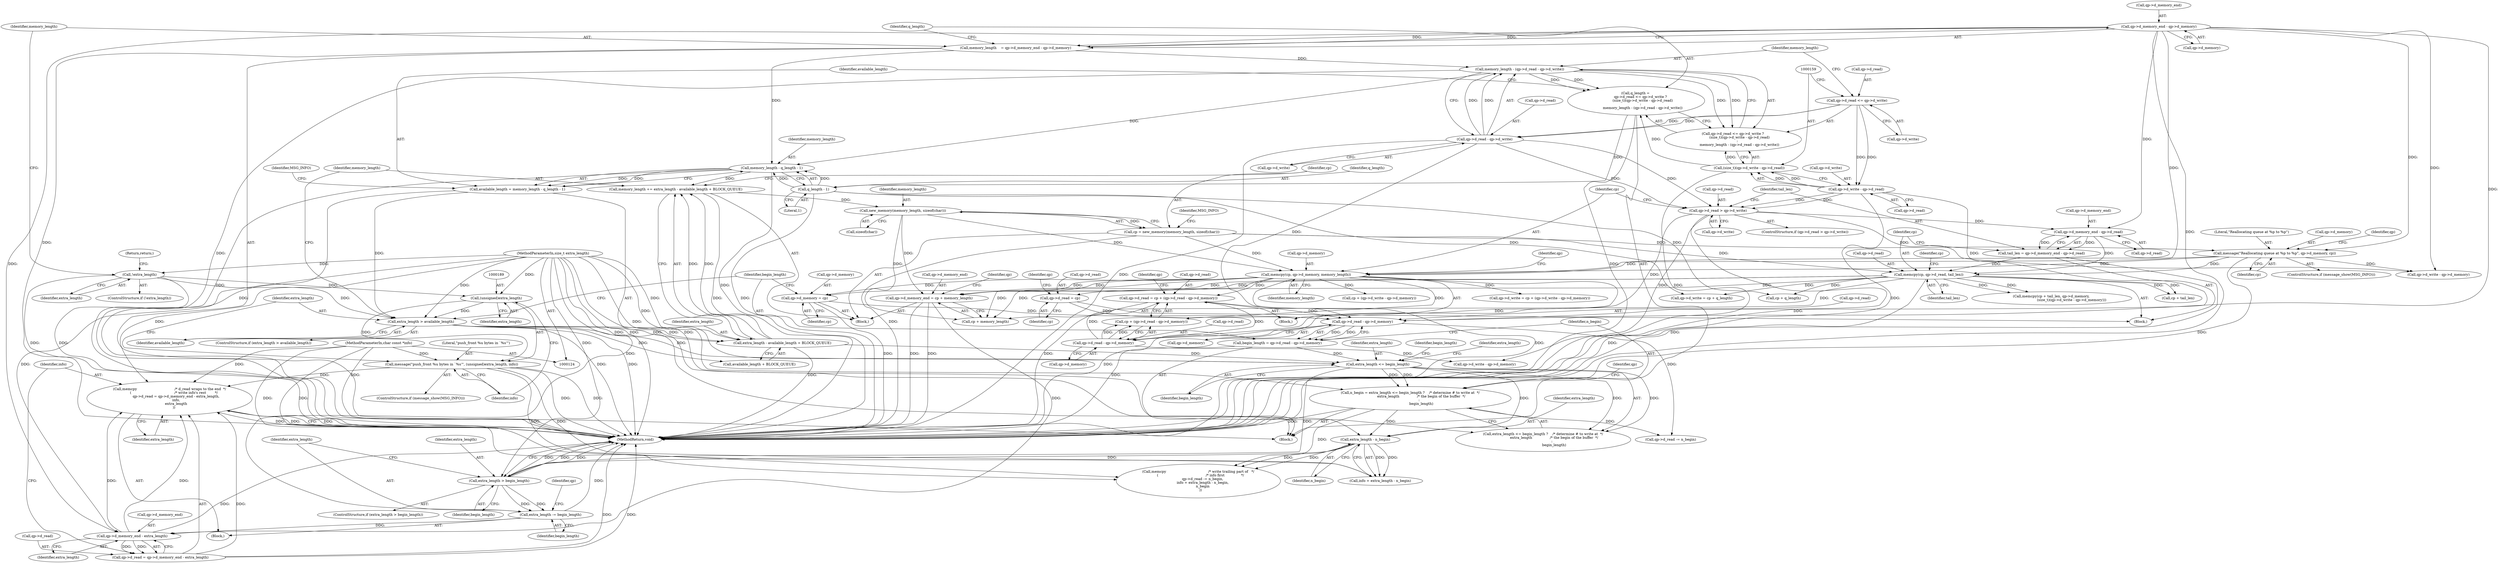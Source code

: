 digraph "0_yodl_fd85f8c94182558ff1480d06a236d6fb927979a3@API" {
"1000359" [label="(Call,memcpy                                  /* d_read wraps to the end  */\n        (                                       /* write info's rest        */\n            qp->d_read = qp->d_memory_end - extra_length,\n            info,\n            extra_length\n        ))"];
"1000360" [label="(Call,qp->d_read = qp->d_memory_end - extra_length)"];
"1000364" [label="(Call,qp->d_memory_end - extra_length)"];
"1000141" [label="(Call,qp->d_memory_end - qp->d_memory)"];
"1000310" [label="(Call,qp->d_memory_end = cp + memory_length)"];
"1000274" [label="(Call,memcpy(cp, qp->d_memory, memory_length))"];
"1000213" [label="(Call,message(\"Reallocating queue at %p to %p\", qp->d_memory, cp))"];
"1000204" [label="(Call,cp = new_memory(memory_length, sizeof(char)))"];
"1000206" [label="(Call,new_memory(memory_length, sizeof(char)))"];
"1000197" [label="(Call,memory_length += extra_length - available_length + BLOCK_QUEUE)"];
"1000199" [label="(Call,extra_length - available_length + BLOCK_QUEUE)"];
"1000193" [label="(Call,extra_length > available_length)"];
"1000188" [label="(Call,(unsigned)extra_length)"];
"1000136" [label="(Call,!extra_length)"];
"1000126" [label="(MethodParameterIn,size_t extra_length)"];
"1000176" [label="(Call,available_length = memory_length - q_length - 1)"];
"1000178" [label="(Call,memory_length - q_length - 1)"];
"1000167" [label="(Call,memory_length - (qp->d_read - qp->d_write))"];
"1000139" [label="(Call,memory_length    = qp->d_memory_end - qp->d_memory)"];
"1000169" [label="(Call,qp->d_read - qp->d_write)"];
"1000151" [label="(Call,qp->d_read <= qp->d_write)"];
"1000180" [label="(Call,q_length - 1)"];
"1000148" [label="(Call,q_length = \n        qp->d_read <= qp->d_write ?\n            (size_t)(qp->d_write - qp->d_read)\n        :\n            memory_length - (qp->d_read - qp->d_write))"];
"1000158" [label="(Call,(size_t)(qp->d_write - qp->d_read))"];
"1000160" [label="(Call,qp->d_write - qp->d_read)"];
"1000238" [label="(Call,memcpy(cp, qp->d_read, tail_len))"];
"1000231" [label="(Call,qp->d_memory_end - qp->d_read)"];
"1000220" [label="(Call,qp->d_read > qp->d_write)"];
"1000229" [label="(Call,tail_len = qp->d_memory_end - qp->d_read)"];
"1000356" [label="(Call,extra_length -= begin_length)"];
"1000352" [label="(Call,extra_length > begin_length)"];
"1000347" [label="(Call,extra_length - n_begin)"];
"1000334" [label="(Call,extra_length <= begin_length)"];
"1000322" [label="(Call,begin_length = qp->d_read - qp->d_memory)"];
"1000324" [label="(Call,qp->d_read - qp->d_memory)"];
"1000267" [label="(Call,qp->d_read = cp)"];
"1000280" [label="(Call,qp->d_read = cp + (qp->d_read - qp->d_memory))"];
"1000286" [label="(Call,qp->d_read - qp->d_memory)"];
"1000317" [label="(Call,qp->d_memory = cp)"];
"1000331" [label="(Call,n_begin = extra_length <= begin_length ?    /* determine # to write at  */\n                    extra_length                /* the begin of the buffer  */\n                :\n                    begin_length)"];
"1000127" [label="(MethodParameterIn,char const *info)"];
"1000186" [label="(Call,message(\"push_front %u bytes in `%s'\", (unsigned)extra_length, info))"];
"1000192" [label="(ControlStructure,if (extra_length > available_length))"];
"1000183" [label="(ControlStructure,if (message_show(MSG_INFO)))"];
"1000317" [label="(Call,qp->d_memory = cp)"];
"1000187" [label="(Literal,\"push_front %u bytes in `%s'\")"];
"1000339" [label="(Call,memcpy                                      /* write trailing part of   */\n    (                                           /* info first               */\n        qp->d_read -= n_begin,\n        info + extra_length - n_begin,\n        n_begin\n    ))"];
"1000194" [label="(Identifier,extra_length)"];
"1000126" [label="(MethodParameterIn,size_t extra_length)"];
"1000369" [label="(Identifier,info)"];
"1000347" [label="(Call,extra_length - n_begin)"];
"1000322" [label="(Call,begin_length = qp->d_read - qp->d_memory)"];
"1000246" [label="(Identifier,cp)"];
"1000178" [label="(Call,memory_length - q_length - 1)"];
"1000290" [label="(Call,qp->d_memory)"];
"1000361" [label="(Call,qp->d_read)"];
"1000353" [label="(Identifier,extra_length)"];
"1000286" [label="(Call,qp->d_read - qp->d_memory)"];
"1000151" [label="(Call,qp->d_read <= qp->d_write)"];
"1000213" [label="(Call,message(\"Reallocating queue at %p to %p\", qp->d_memory, cp))"];
"1000287" [label="(Call,qp->d_read)"];
"1000282" [label="(Identifier,qp)"];
"1000208" [label="(Call,sizeof(char))"];
"1000168" [label="(Identifier,memory_length)"];
"1000239" [label="(Identifier,cp)"];
"1000371" [label="(MethodReturn,void)"];
"1000224" [label="(Call,qp->d_write)"];
"1000161" [label="(Call,qp->d_write)"];
"1000186" [label="(Call,message(\"push_front %u bytes in `%s'\", (unsigned)extra_length, info))"];
"1000352" [label="(Call,extra_length > begin_length)"];
"1000176" [label="(Call,available_length = memory_length - q_length - 1)"];
"1000359" [label="(Call,memcpy                                  /* d_read wraps to the end  */\n        (                                       /* write info's rest        */\n            qp->d_read = qp->d_memory_end - extra_length,\n            info,\n            extra_length\n        ))"];
"1000139" [label="(Call,memory_length    = qp->d_memory_end - qp->d_memory)"];
"1000148" [label="(Call,q_length = \n        qp->d_read <= qp->d_write ?\n            (size_t)(qp->d_write - qp->d_read)\n        :\n            memory_length - (qp->d_read - qp->d_write))"];
"1000368" [label="(Identifier,extra_length)"];
"1000267" [label="(Call,qp->d_read = cp)"];
"1000145" [label="(Call,qp->d_memory)"];
"1000220" [label="(Call,qp->d_read > qp->d_write)"];
"1000127" [label="(MethodParameterIn,char const *info)"];
"1000196" [label="(Block,)"];
"1000128" [label="(Block,)"];
"1000274" [label="(Call,memcpy(cp, qp->d_memory, memory_length))"];
"1000271" [label="(Identifier,cp)"];
"1000336" [label="(Identifier,begin_length)"];
"1000243" [label="(Identifier,tail_len)"];
"1000360" [label="(Call,qp->d_read = qp->d_memory_end - extra_length)"];
"1000158" [label="(Call,(size_t)(qp->d_write - qp->d_read))"];
"1000295" [label="(Identifier,qp)"];
"1000199" [label="(Call,extra_length - available_length + BLOCK_QUEUE)"];
"1000264" [label="(Call,cp + q_length)"];
"1000280" [label="(Call,qp->d_read = cp + (qp->d_read - qp->d_memory))"];
"1000212" [label="(Identifier,MSG_INFO)"];
"1000190" [label="(Identifier,extra_length)"];
"1000200" [label="(Identifier,extra_length)"];
"1000281" [label="(Call,qp->d_read)"];
"1000197" [label="(Call,memory_length += extra_length - available_length + BLOCK_QUEUE)"];
"1000279" [label="(Identifier,memory_length)"];
"1000240" [label="(Call,qp->d_read)"];
"1000235" [label="(Call,qp->d_read)"];
"1000231" [label="(Call,qp->d_memory_end - qp->d_read)"];
"1000140" [label="(Identifier,memory_length)"];
"1000137" [label="(Identifier,extra_length)"];
"1000230" [label="(Identifier,tail_len)"];
"1000206" [label="(Call,new_memory(memory_length, sizeof(char)))"];
"1000351" [label="(ControlStructure,if (extra_length > begin_length))"];
"1000229" [label="(Call,tail_len = qp->d_memory_end - qp->d_read)"];
"1000276" [label="(Call,qp->d_memory)"];
"1000323" [label="(Identifier,begin_length)"];
"1000273" [label="(Block,)"];
"1000275" [label="(Identifier,cp)"];
"1000215" [label="(Call,qp->d_memory)"];
"1000218" [label="(Identifier,cp)"];
"1000210" [label="(ControlStructure,if (message_show(MSG_INFO)))"];
"1000221" [label="(Call,qp->d_read)"];
"1000169" [label="(Call,qp->d_read - qp->d_write)"];
"1000185" [label="(Identifier,MSG_INFO)"];
"1000338" [label="(Identifier,begin_length)"];
"1000160" [label="(Call,qp->d_write - qp->d_read)"];
"1000205" [label="(Identifier,cp)"];
"1000193" [label="(Call,extra_length > available_length)"];
"1000319" [label="(Identifier,qp)"];
"1000332" [label="(Identifier,n_begin)"];
"1000177" [label="(Identifier,available_length)"];
"1000182" [label="(Literal,1)"];
"1000219" [label="(ControlStructure,if (qp->d_read > qp->d_write))"];
"1000222" [label="(Identifier,qp)"];
"1000138" [label="(Return,return;)"];
"1000141" [label="(Call,qp->d_memory_end - qp->d_memory)"];
"1000149" [label="(Identifier,q_length)"];
"1000318" [label="(Call,qp->d_memory)"];
"1000155" [label="(Call,qp->d_write)"];
"1000195" [label="(Identifier,available_length)"];
"1000191" [label="(Identifier,info)"];
"1000135" [label="(ControlStructure,if (!extra_length))"];
"1000253" [label="(Call,qp->d_write - qp->d_memory)"];
"1000201" [label="(Call,available_length + BLOCK_QUEUE)"];
"1000245" [label="(Call,cp + tail_len)"];
"1000357" [label="(Identifier,extra_length)"];
"1000308" [label="(Identifier,qp)"];
"1000170" [label="(Call,qp->d_read)"];
"1000299" [label="(Call,qp->d_write - qp->d_memory)"];
"1000328" [label="(Call,qp->d_memory)"];
"1000331" [label="(Call,n_begin = extra_length <= begin_length ?    /* determine # to write at  */\n                    extra_length                /* the begin of the buffer  */\n                :\n                    begin_length)"];
"1000297" [label="(Call,cp + (qp->d_write - qp->d_memory))"];
"1000232" [label="(Call,qp->d_memory_end)"];
"1000349" [label="(Identifier,n_begin)"];
"1000198" [label="(Identifier,memory_length)"];
"1000325" [label="(Call,qp->d_read)"];
"1000311" [label="(Call,qp->d_memory_end)"];
"1000334" [label="(Call,extra_length <= begin_length)"];
"1000227" [label="(Block,)"];
"1000355" [label="(Block,)"];
"1000324" [label="(Call,qp->d_read - qp->d_memory)"];
"1000333" [label="(Call,extra_length <= begin_length ?    /* determine # to write at  */\n                    extra_length                /* the begin of the buffer  */\n                :\n                    begin_length)"];
"1000364" [label="(Call,qp->d_memory_end - extra_length)"];
"1000150" [label="(Call,qp->d_read <= qp->d_write ?\n            (size_t)(qp->d_write - qp->d_read)\n        :\n            memory_length - (qp->d_read - qp->d_write))"];
"1000354" [label="(Identifier,begin_length)"];
"1000342" [label="(Identifier,qp)"];
"1000370" [label="(Identifier,extra_length)"];
"1000142" [label="(Call,qp->d_memory_end)"];
"1000238" [label="(Call,memcpy(cp, qp->d_read, tail_len))"];
"1000179" [label="(Identifier,memory_length)"];
"1000181" [label="(Identifier,q_length)"];
"1000214" [label="(Literal,\"Reallocating queue at %p to %p\")"];
"1000348" [label="(Identifier,extra_length)"];
"1000314" [label="(Call,cp + memory_length)"];
"1000188" [label="(Call,(unsigned)extra_length)"];
"1000340" [label="(Call,qp->d_read -= n_begin)"];
"1000310" [label="(Call,qp->d_memory_end = cp + memory_length)"];
"1000284" [label="(Call,cp + (qp->d_read - qp->d_memory))"];
"1000362" [label="(Identifier,qp)"];
"1000337" [label="(Identifier,extra_length)"];
"1000152" [label="(Call,qp->d_read)"];
"1000173" [label="(Call,qp->d_write)"];
"1000244" [label="(Call,memcpy(cp + tail_len, qp->d_memory, \n                                    (size_t)(qp->d_write - qp->d_memory)))"];
"1000335" [label="(Identifier,extra_length)"];
"1000268" [label="(Call,qp->d_read)"];
"1000136" [label="(Call,!extra_length)"];
"1000358" [label="(Identifier,begin_length)"];
"1000164" [label="(Call,qp->d_read)"];
"1000260" [label="(Call,qp->d_write = cp + q_length)"];
"1000345" [label="(Call,info + extra_length - n_begin)"];
"1000180" [label="(Call,q_length - 1)"];
"1000321" [label="(Identifier,cp)"];
"1000207" [label="(Identifier,memory_length)"];
"1000204" [label="(Call,cp = new_memory(memory_length, sizeof(char)))"];
"1000365" [label="(Call,qp->d_memory_end)"];
"1000293" [label="(Call,qp->d_write = cp + (qp->d_write - qp->d_memory))"];
"1000356" [label="(Call,extra_length -= begin_length)"];
"1000167" [label="(Call,memory_length - (qp->d_read - qp->d_write))"];
"1000359" -> "1000355"  [label="AST: "];
"1000359" -> "1000370"  [label="CFG: "];
"1000360" -> "1000359"  [label="AST: "];
"1000369" -> "1000359"  [label="AST: "];
"1000370" -> "1000359"  [label="AST: "];
"1000371" -> "1000359"  [label="CFG: "];
"1000359" -> "1000371"  [label="DDG: "];
"1000359" -> "1000371"  [label="DDG: "];
"1000359" -> "1000371"  [label="DDG: "];
"1000360" -> "1000359"  [label="DDG: "];
"1000364" -> "1000359"  [label="DDG: "];
"1000364" -> "1000359"  [label="DDG: "];
"1000127" -> "1000359"  [label="DDG: "];
"1000186" -> "1000359"  [label="DDG: "];
"1000126" -> "1000359"  [label="DDG: "];
"1000360" -> "1000364"  [label="CFG: "];
"1000361" -> "1000360"  [label="AST: "];
"1000364" -> "1000360"  [label="AST: "];
"1000369" -> "1000360"  [label="CFG: "];
"1000360" -> "1000371"  [label="DDG: "];
"1000360" -> "1000371"  [label="DDG: "];
"1000364" -> "1000360"  [label="DDG: "];
"1000364" -> "1000360"  [label="DDG: "];
"1000364" -> "1000368"  [label="CFG: "];
"1000365" -> "1000364"  [label="AST: "];
"1000368" -> "1000364"  [label="AST: "];
"1000364" -> "1000371"  [label="DDG: "];
"1000141" -> "1000364"  [label="DDG: "];
"1000310" -> "1000364"  [label="DDG: "];
"1000356" -> "1000364"  [label="DDG: "];
"1000126" -> "1000364"  [label="DDG: "];
"1000141" -> "1000139"  [label="AST: "];
"1000141" -> "1000145"  [label="CFG: "];
"1000142" -> "1000141"  [label="AST: "];
"1000145" -> "1000141"  [label="AST: "];
"1000139" -> "1000141"  [label="CFG: "];
"1000141" -> "1000371"  [label="DDG: "];
"1000141" -> "1000139"  [label="DDG: "];
"1000141" -> "1000139"  [label="DDG: "];
"1000141" -> "1000213"  [label="DDG: "];
"1000141" -> "1000231"  [label="DDG: "];
"1000141" -> "1000253"  [label="DDG: "];
"1000141" -> "1000274"  [label="DDG: "];
"1000141" -> "1000324"  [label="DDG: "];
"1000310" -> "1000196"  [label="AST: "];
"1000310" -> "1000314"  [label="CFG: "];
"1000311" -> "1000310"  [label="AST: "];
"1000314" -> "1000310"  [label="AST: "];
"1000319" -> "1000310"  [label="CFG: "];
"1000310" -> "1000371"  [label="DDG: "];
"1000310" -> "1000371"  [label="DDG: "];
"1000274" -> "1000310"  [label="DDG: "];
"1000274" -> "1000310"  [label="DDG: "];
"1000238" -> "1000310"  [label="DDG: "];
"1000206" -> "1000310"  [label="DDG: "];
"1000274" -> "1000273"  [label="AST: "];
"1000274" -> "1000279"  [label="CFG: "];
"1000275" -> "1000274"  [label="AST: "];
"1000276" -> "1000274"  [label="AST: "];
"1000279" -> "1000274"  [label="AST: "];
"1000282" -> "1000274"  [label="CFG: "];
"1000274" -> "1000371"  [label="DDG: "];
"1000213" -> "1000274"  [label="DDG: "];
"1000213" -> "1000274"  [label="DDG: "];
"1000204" -> "1000274"  [label="DDG: "];
"1000206" -> "1000274"  [label="DDG: "];
"1000274" -> "1000280"  [label="DDG: "];
"1000274" -> "1000284"  [label="DDG: "];
"1000274" -> "1000286"  [label="DDG: "];
"1000274" -> "1000293"  [label="DDG: "];
"1000274" -> "1000297"  [label="DDG: "];
"1000274" -> "1000314"  [label="DDG: "];
"1000274" -> "1000314"  [label="DDG: "];
"1000274" -> "1000317"  [label="DDG: "];
"1000213" -> "1000210"  [label="AST: "];
"1000213" -> "1000218"  [label="CFG: "];
"1000214" -> "1000213"  [label="AST: "];
"1000215" -> "1000213"  [label="AST: "];
"1000218" -> "1000213"  [label="AST: "];
"1000222" -> "1000213"  [label="CFG: "];
"1000213" -> "1000371"  [label="DDG: "];
"1000204" -> "1000213"  [label="DDG: "];
"1000213" -> "1000238"  [label="DDG: "];
"1000213" -> "1000253"  [label="DDG: "];
"1000204" -> "1000196"  [label="AST: "];
"1000204" -> "1000206"  [label="CFG: "];
"1000205" -> "1000204"  [label="AST: "];
"1000206" -> "1000204"  [label="AST: "];
"1000212" -> "1000204"  [label="CFG: "];
"1000204" -> "1000371"  [label="DDG: "];
"1000206" -> "1000204"  [label="DDG: "];
"1000204" -> "1000238"  [label="DDG: "];
"1000206" -> "1000208"  [label="CFG: "];
"1000207" -> "1000206"  [label="AST: "];
"1000208" -> "1000206"  [label="AST: "];
"1000197" -> "1000206"  [label="DDG: "];
"1000206" -> "1000314"  [label="DDG: "];
"1000197" -> "1000196"  [label="AST: "];
"1000197" -> "1000199"  [label="CFG: "];
"1000198" -> "1000197"  [label="AST: "];
"1000199" -> "1000197"  [label="AST: "];
"1000205" -> "1000197"  [label="CFG: "];
"1000197" -> "1000371"  [label="DDG: "];
"1000199" -> "1000197"  [label="DDG: "];
"1000199" -> "1000197"  [label="DDG: "];
"1000178" -> "1000197"  [label="DDG: "];
"1000199" -> "1000201"  [label="CFG: "];
"1000200" -> "1000199"  [label="AST: "];
"1000201" -> "1000199"  [label="AST: "];
"1000199" -> "1000371"  [label="DDG: "];
"1000193" -> "1000199"  [label="DDG: "];
"1000193" -> "1000199"  [label="DDG: "];
"1000126" -> "1000199"  [label="DDG: "];
"1000199" -> "1000334"  [label="DDG: "];
"1000193" -> "1000192"  [label="AST: "];
"1000193" -> "1000195"  [label="CFG: "];
"1000194" -> "1000193"  [label="AST: "];
"1000195" -> "1000193"  [label="AST: "];
"1000198" -> "1000193"  [label="CFG: "];
"1000323" -> "1000193"  [label="CFG: "];
"1000193" -> "1000371"  [label="DDG: "];
"1000193" -> "1000371"  [label="DDG: "];
"1000188" -> "1000193"  [label="DDG: "];
"1000136" -> "1000193"  [label="DDG: "];
"1000126" -> "1000193"  [label="DDG: "];
"1000176" -> "1000193"  [label="DDG: "];
"1000193" -> "1000201"  [label="DDG: "];
"1000193" -> "1000334"  [label="DDG: "];
"1000188" -> "1000186"  [label="AST: "];
"1000188" -> "1000190"  [label="CFG: "];
"1000189" -> "1000188"  [label="AST: "];
"1000190" -> "1000188"  [label="AST: "];
"1000191" -> "1000188"  [label="CFG: "];
"1000188" -> "1000186"  [label="DDG: "];
"1000136" -> "1000188"  [label="DDG: "];
"1000126" -> "1000188"  [label="DDG: "];
"1000136" -> "1000135"  [label="AST: "];
"1000136" -> "1000137"  [label="CFG: "];
"1000137" -> "1000136"  [label="AST: "];
"1000138" -> "1000136"  [label="CFG: "];
"1000140" -> "1000136"  [label="CFG: "];
"1000136" -> "1000371"  [label="DDG: "];
"1000136" -> "1000371"  [label="DDG: "];
"1000126" -> "1000136"  [label="DDG: "];
"1000126" -> "1000124"  [label="AST: "];
"1000126" -> "1000371"  [label="DDG: "];
"1000126" -> "1000331"  [label="DDG: "];
"1000126" -> "1000334"  [label="DDG: "];
"1000126" -> "1000333"  [label="DDG: "];
"1000126" -> "1000347"  [label="DDG: "];
"1000126" -> "1000352"  [label="DDG: "];
"1000126" -> "1000356"  [label="DDG: "];
"1000176" -> "1000128"  [label="AST: "];
"1000176" -> "1000178"  [label="CFG: "];
"1000177" -> "1000176"  [label="AST: "];
"1000178" -> "1000176"  [label="AST: "];
"1000185" -> "1000176"  [label="CFG: "];
"1000176" -> "1000371"  [label="DDG: "];
"1000178" -> "1000176"  [label="DDG: "];
"1000178" -> "1000176"  [label="DDG: "];
"1000178" -> "1000180"  [label="CFG: "];
"1000179" -> "1000178"  [label="AST: "];
"1000180" -> "1000178"  [label="AST: "];
"1000178" -> "1000371"  [label="DDG: "];
"1000178" -> "1000371"  [label="DDG: "];
"1000167" -> "1000178"  [label="DDG: "];
"1000139" -> "1000178"  [label="DDG: "];
"1000180" -> "1000178"  [label="DDG: "];
"1000180" -> "1000178"  [label="DDG: "];
"1000167" -> "1000150"  [label="AST: "];
"1000167" -> "1000169"  [label="CFG: "];
"1000168" -> "1000167"  [label="AST: "];
"1000169" -> "1000167"  [label="AST: "];
"1000150" -> "1000167"  [label="CFG: "];
"1000167" -> "1000371"  [label="DDG: "];
"1000167" -> "1000148"  [label="DDG: "];
"1000167" -> "1000148"  [label="DDG: "];
"1000167" -> "1000150"  [label="DDG: "];
"1000167" -> "1000150"  [label="DDG: "];
"1000139" -> "1000167"  [label="DDG: "];
"1000169" -> "1000167"  [label="DDG: "];
"1000169" -> "1000167"  [label="DDG: "];
"1000139" -> "1000128"  [label="AST: "];
"1000140" -> "1000139"  [label="AST: "];
"1000149" -> "1000139"  [label="CFG: "];
"1000139" -> "1000371"  [label="DDG: "];
"1000169" -> "1000173"  [label="CFG: "];
"1000170" -> "1000169"  [label="AST: "];
"1000173" -> "1000169"  [label="AST: "];
"1000169" -> "1000371"  [label="DDG: "];
"1000151" -> "1000169"  [label="DDG: "];
"1000151" -> "1000169"  [label="DDG: "];
"1000169" -> "1000220"  [label="DDG: "];
"1000169" -> "1000220"  [label="DDG: "];
"1000169" -> "1000324"  [label="DDG: "];
"1000151" -> "1000150"  [label="AST: "];
"1000151" -> "1000155"  [label="CFG: "];
"1000152" -> "1000151"  [label="AST: "];
"1000155" -> "1000151"  [label="AST: "];
"1000159" -> "1000151"  [label="CFG: "];
"1000168" -> "1000151"  [label="CFG: "];
"1000151" -> "1000160"  [label="DDG: "];
"1000151" -> "1000160"  [label="DDG: "];
"1000180" -> "1000182"  [label="CFG: "];
"1000181" -> "1000180"  [label="AST: "];
"1000182" -> "1000180"  [label="AST: "];
"1000180" -> "1000371"  [label="DDG: "];
"1000148" -> "1000180"  [label="DDG: "];
"1000180" -> "1000260"  [label="DDG: "];
"1000180" -> "1000264"  [label="DDG: "];
"1000148" -> "1000128"  [label="AST: "];
"1000148" -> "1000150"  [label="CFG: "];
"1000149" -> "1000148"  [label="AST: "];
"1000150" -> "1000148"  [label="AST: "];
"1000177" -> "1000148"  [label="CFG: "];
"1000148" -> "1000371"  [label="DDG: "];
"1000158" -> "1000148"  [label="DDG: "];
"1000158" -> "1000150"  [label="AST: "];
"1000158" -> "1000160"  [label="CFG: "];
"1000159" -> "1000158"  [label="AST: "];
"1000160" -> "1000158"  [label="AST: "];
"1000150" -> "1000158"  [label="CFG: "];
"1000158" -> "1000371"  [label="DDG: "];
"1000158" -> "1000150"  [label="DDG: "];
"1000160" -> "1000158"  [label="DDG: "];
"1000160" -> "1000158"  [label="DDG: "];
"1000160" -> "1000164"  [label="CFG: "];
"1000161" -> "1000160"  [label="AST: "];
"1000164" -> "1000160"  [label="AST: "];
"1000160" -> "1000371"  [label="DDG: "];
"1000160" -> "1000220"  [label="DDG: "];
"1000160" -> "1000220"  [label="DDG: "];
"1000160" -> "1000324"  [label="DDG: "];
"1000238" -> "1000227"  [label="AST: "];
"1000238" -> "1000243"  [label="CFG: "];
"1000239" -> "1000238"  [label="AST: "];
"1000240" -> "1000238"  [label="AST: "];
"1000243" -> "1000238"  [label="AST: "];
"1000246" -> "1000238"  [label="CFG: "];
"1000238" -> "1000371"  [label="DDG: "];
"1000231" -> "1000238"  [label="DDG: "];
"1000229" -> "1000238"  [label="DDG: "];
"1000238" -> "1000244"  [label="DDG: "];
"1000238" -> "1000244"  [label="DDG: "];
"1000238" -> "1000245"  [label="DDG: "];
"1000238" -> "1000245"  [label="DDG: "];
"1000238" -> "1000260"  [label="DDG: "];
"1000238" -> "1000264"  [label="DDG: "];
"1000238" -> "1000267"  [label="DDG: "];
"1000238" -> "1000314"  [label="DDG: "];
"1000238" -> "1000317"  [label="DDG: "];
"1000231" -> "1000229"  [label="AST: "];
"1000231" -> "1000235"  [label="CFG: "];
"1000232" -> "1000231"  [label="AST: "];
"1000235" -> "1000231"  [label="AST: "];
"1000229" -> "1000231"  [label="CFG: "];
"1000231" -> "1000229"  [label="DDG: "];
"1000231" -> "1000229"  [label="DDG: "];
"1000220" -> "1000231"  [label="DDG: "];
"1000220" -> "1000219"  [label="AST: "];
"1000220" -> "1000224"  [label="CFG: "];
"1000221" -> "1000220"  [label="AST: "];
"1000224" -> "1000220"  [label="AST: "];
"1000230" -> "1000220"  [label="CFG: "];
"1000275" -> "1000220"  [label="CFG: "];
"1000220" -> "1000371"  [label="DDG: "];
"1000220" -> "1000253"  [label="DDG: "];
"1000220" -> "1000286"  [label="DDG: "];
"1000220" -> "1000299"  [label="DDG: "];
"1000229" -> "1000227"  [label="AST: "];
"1000230" -> "1000229"  [label="AST: "];
"1000239" -> "1000229"  [label="CFG: "];
"1000229" -> "1000371"  [label="DDG: "];
"1000356" -> "1000355"  [label="AST: "];
"1000356" -> "1000358"  [label="CFG: "];
"1000357" -> "1000356"  [label="AST: "];
"1000358" -> "1000356"  [label="AST: "];
"1000362" -> "1000356"  [label="CFG: "];
"1000356" -> "1000371"  [label="DDG: "];
"1000352" -> "1000356"  [label="DDG: "];
"1000352" -> "1000356"  [label="DDG: "];
"1000352" -> "1000351"  [label="AST: "];
"1000352" -> "1000354"  [label="CFG: "];
"1000353" -> "1000352"  [label="AST: "];
"1000354" -> "1000352"  [label="AST: "];
"1000357" -> "1000352"  [label="CFG: "];
"1000371" -> "1000352"  [label="CFG: "];
"1000352" -> "1000371"  [label="DDG: "];
"1000352" -> "1000371"  [label="DDG: "];
"1000352" -> "1000371"  [label="DDG: "];
"1000347" -> "1000352"  [label="DDG: "];
"1000334" -> "1000352"  [label="DDG: "];
"1000347" -> "1000345"  [label="AST: "];
"1000347" -> "1000349"  [label="CFG: "];
"1000348" -> "1000347"  [label="AST: "];
"1000349" -> "1000347"  [label="AST: "];
"1000345" -> "1000347"  [label="CFG: "];
"1000347" -> "1000339"  [label="DDG: "];
"1000347" -> "1000339"  [label="DDG: "];
"1000347" -> "1000345"  [label="DDG: "];
"1000347" -> "1000345"  [label="DDG: "];
"1000334" -> "1000347"  [label="DDG: "];
"1000331" -> "1000347"  [label="DDG: "];
"1000334" -> "1000333"  [label="AST: "];
"1000334" -> "1000336"  [label="CFG: "];
"1000335" -> "1000334"  [label="AST: "];
"1000336" -> "1000334"  [label="AST: "];
"1000337" -> "1000334"  [label="CFG: "];
"1000338" -> "1000334"  [label="CFG: "];
"1000334" -> "1000331"  [label="DDG: "];
"1000334" -> "1000331"  [label="DDG: "];
"1000322" -> "1000334"  [label="DDG: "];
"1000334" -> "1000333"  [label="DDG: "];
"1000334" -> "1000333"  [label="DDG: "];
"1000322" -> "1000128"  [label="AST: "];
"1000322" -> "1000324"  [label="CFG: "];
"1000323" -> "1000322"  [label="AST: "];
"1000324" -> "1000322"  [label="AST: "];
"1000332" -> "1000322"  [label="CFG: "];
"1000322" -> "1000371"  [label="DDG: "];
"1000324" -> "1000322"  [label="DDG: "];
"1000324" -> "1000322"  [label="DDG: "];
"1000324" -> "1000328"  [label="CFG: "];
"1000325" -> "1000324"  [label="AST: "];
"1000328" -> "1000324"  [label="AST: "];
"1000324" -> "1000371"  [label="DDG: "];
"1000267" -> "1000324"  [label="DDG: "];
"1000280" -> "1000324"  [label="DDG: "];
"1000317" -> "1000324"  [label="DDG: "];
"1000324" -> "1000340"  [label="DDG: "];
"1000267" -> "1000227"  [label="AST: "];
"1000267" -> "1000271"  [label="CFG: "];
"1000268" -> "1000267"  [label="AST: "];
"1000271" -> "1000267"  [label="AST: "];
"1000308" -> "1000267"  [label="CFG: "];
"1000280" -> "1000273"  [label="AST: "];
"1000280" -> "1000284"  [label="CFG: "];
"1000281" -> "1000280"  [label="AST: "];
"1000284" -> "1000280"  [label="AST: "];
"1000295" -> "1000280"  [label="CFG: "];
"1000280" -> "1000371"  [label="DDG: "];
"1000286" -> "1000280"  [label="DDG: "];
"1000286" -> "1000280"  [label="DDG: "];
"1000286" -> "1000284"  [label="AST: "];
"1000286" -> "1000290"  [label="CFG: "];
"1000287" -> "1000286"  [label="AST: "];
"1000290" -> "1000286"  [label="AST: "];
"1000284" -> "1000286"  [label="CFG: "];
"1000286" -> "1000284"  [label="DDG: "];
"1000286" -> "1000284"  [label="DDG: "];
"1000286" -> "1000299"  [label="DDG: "];
"1000317" -> "1000196"  [label="AST: "];
"1000317" -> "1000321"  [label="CFG: "];
"1000318" -> "1000317"  [label="AST: "];
"1000321" -> "1000317"  [label="AST: "];
"1000323" -> "1000317"  [label="CFG: "];
"1000317" -> "1000371"  [label="DDG: "];
"1000331" -> "1000128"  [label="AST: "];
"1000331" -> "1000333"  [label="CFG: "];
"1000332" -> "1000331"  [label="AST: "];
"1000333" -> "1000331"  [label="AST: "];
"1000342" -> "1000331"  [label="CFG: "];
"1000331" -> "1000371"  [label="DDG: "];
"1000331" -> "1000339"  [label="DDG: "];
"1000331" -> "1000340"  [label="DDG: "];
"1000127" -> "1000124"  [label="AST: "];
"1000127" -> "1000371"  [label="DDG: "];
"1000127" -> "1000186"  [label="DDG: "];
"1000127" -> "1000339"  [label="DDG: "];
"1000127" -> "1000345"  [label="DDG: "];
"1000186" -> "1000183"  [label="AST: "];
"1000186" -> "1000191"  [label="CFG: "];
"1000187" -> "1000186"  [label="AST: "];
"1000191" -> "1000186"  [label="AST: "];
"1000194" -> "1000186"  [label="CFG: "];
"1000186" -> "1000371"  [label="DDG: "];
"1000186" -> "1000371"  [label="DDG: "];
"1000186" -> "1000339"  [label="DDG: "];
"1000186" -> "1000345"  [label="DDG: "];
}
